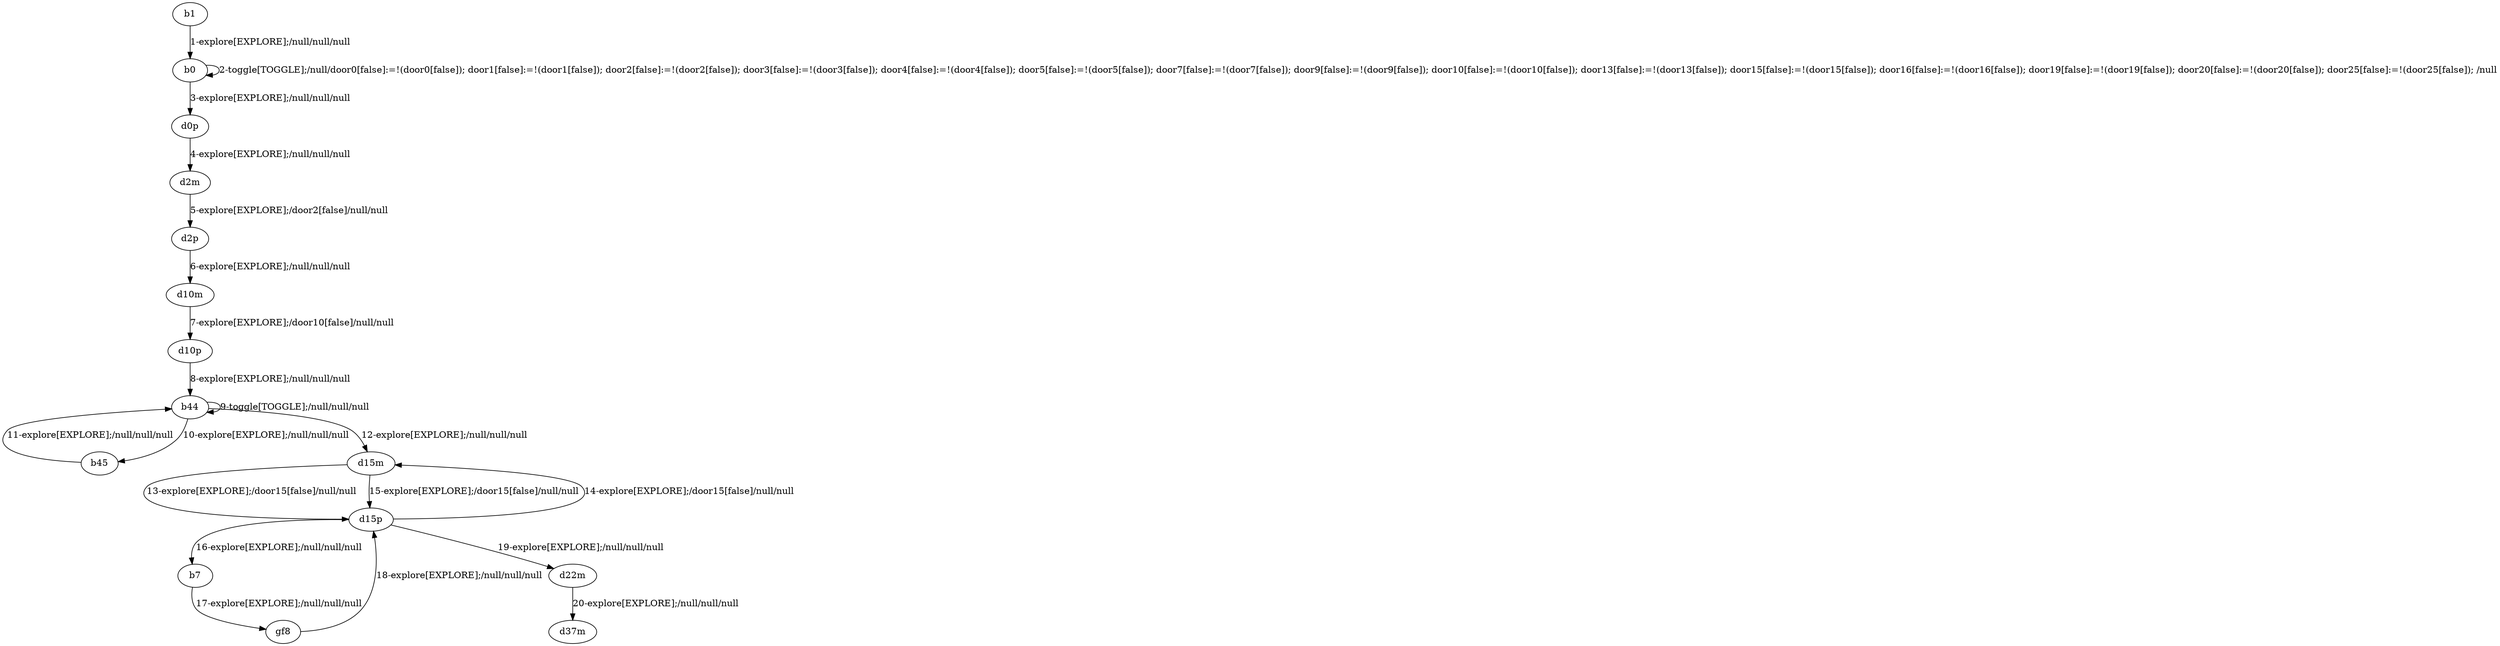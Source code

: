 # Total number of goals covered by this test: 3
# d15p --> b7
# d15p --> d15m
# d22m --> d37m

digraph g {
"b1" -> "b0" [label = "1-explore[EXPLORE];/null/null/null"];
"b0" -> "b0" [label = "2-toggle[TOGGLE];/null/door0[false]:=!(door0[false]); door1[false]:=!(door1[false]); door2[false]:=!(door2[false]); door3[false]:=!(door3[false]); door4[false]:=!(door4[false]); door5[false]:=!(door5[false]); door7[false]:=!(door7[false]); door9[false]:=!(door9[false]); door10[false]:=!(door10[false]); door13[false]:=!(door13[false]); door15[false]:=!(door15[false]); door16[false]:=!(door16[false]); door19[false]:=!(door19[false]); door20[false]:=!(door20[false]); door25[false]:=!(door25[false]); /null"];
"b0" -> "d0p" [label = "3-explore[EXPLORE];/null/null/null"];
"d0p" -> "d2m" [label = "4-explore[EXPLORE];/null/null/null"];
"d2m" -> "d2p" [label = "5-explore[EXPLORE];/door2[false]/null/null"];
"d2p" -> "d10m" [label = "6-explore[EXPLORE];/null/null/null"];
"d10m" -> "d10p" [label = "7-explore[EXPLORE];/door10[false]/null/null"];
"d10p" -> "b44" [label = "8-explore[EXPLORE];/null/null/null"];
"b44" -> "b44" [label = "9-toggle[TOGGLE];/null/null/null"];
"b44" -> "b45" [label = "10-explore[EXPLORE];/null/null/null"];
"b45" -> "b44" [label = "11-explore[EXPLORE];/null/null/null"];
"b44" -> "d15m" [label = "12-explore[EXPLORE];/null/null/null"];
"d15m" -> "d15p" [label = "13-explore[EXPLORE];/door15[false]/null/null"];
"d15p" -> "d15m" [label = "14-explore[EXPLORE];/door15[false]/null/null"];
"d15m" -> "d15p" [label = "15-explore[EXPLORE];/door15[false]/null/null"];
"d15p" -> "b7" [label = "16-explore[EXPLORE];/null/null/null"];
"b7" -> "gf8" [label = "17-explore[EXPLORE];/null/null/null"];
"gf8" -> "d15p" [label = "18-explore[EXPLORE];/null/null/null"];
"d15p" -> "d22m" [label = "19-explore[EXPLORE];/null/null/null"];
"d22m" -> "d37m" [label = "20-explore[EXPLORE];/null/null/null"];
}